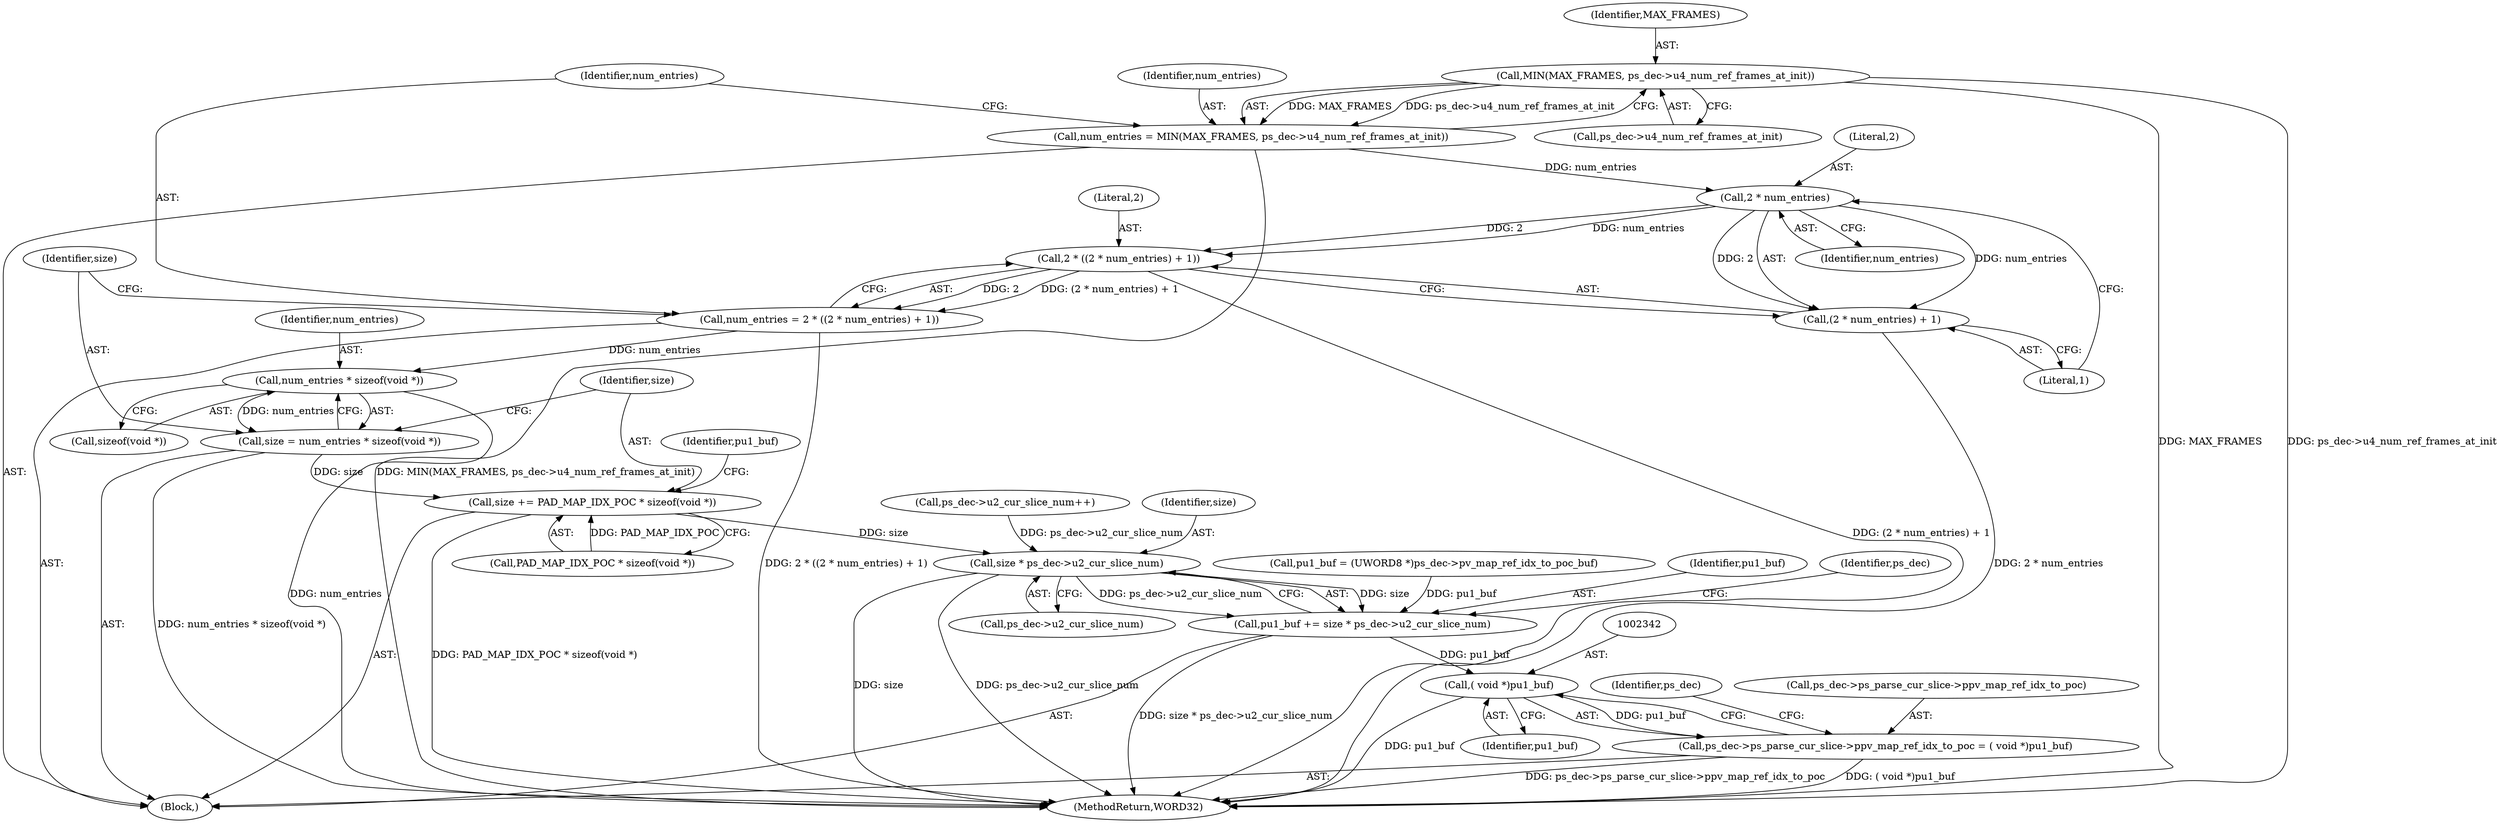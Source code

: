 digraph "0_Android_494561291a503840f385fbcd11d9bc5f4dc502b8_2@pointer" {
"1002295" [label="(Call,MIN(MAX_FRAMES, ps_dec->u4_num_ref_frames_at_init))"];
"1002293" [label="(Call,num_entries = MIN(MAX_FRAMES, ps_dec->u4_num_ref_frames_at_init))"];
"1002305" [label="(Call,2 * num_entries)"];
"1002302" [label="(Call,2 * ((2 * num_entries) + 1))"];
"1002300" [label="(Call,num_entries = 2 * ((2 * num_entries) + 1))"];
"1002311" [label="(Call,num_entries * sizeof(void *))"];
"1002309" [label="(Call,size = num_entries * sizeof(void *))"];
"1002315" [label="(Call,size += PAD_MAP_IDX_POC * sizeof(void *))"];
"1002330" [label="(Call,size * ps_dec->u2_cur_slice_num)"];
"1002328" [label="(Call,pu1_buf += size * ps_dec->u2_cur_slice_num)"];
"1002341" [label="(Call,( void *)pu1_buf)"];
"1002335" [label="(Call,ps_dec->ps_parse_cur_slice->ppv_map_ref_idx_to_poc = ( void *)pu1_buf)"];
"1002304" [label="(Call,(2 * num_entries) + 1)"];
"1002305" [label="(Call,2 * num_entries)"];
"1002332" [label="(Call,ps_dec->u2_cur_slice_num)"];
"1002341" [label="(Call,( void *)pu1_buf)"];
"1002304" [label="(Call,(2 * num_entries) + 1)"];
"1001128" [label="(Call,ps_dec->u2_cur_slice_num++)"];
"1002296" [label="(Identifier,MAX_FRAMES)"];
"1002335" [label="(Call,ps_dec->ps_parse_cur_slice->ppv_map_ref_idx_to_poc = ( void *)pu1_buf)"];
"1002328" [label="(Call,pu1_buf += size * ps_dec->u2_cur_slice_num)"];
"1002330" [label="(Call,size * ps_dec->u2_cur_slice_num)"];
"1002312" [label="(Identifier,num_entries)"];
"1002336" [label="(Call,ps_dec->ps_parse_cur_slice->ppv_map_ref_idx_to_poc)"];
"1002293" [label="(Call,num_entries = MIN(MAX_FRAMES, ps_dec->u4_num_ref_frames_at_init))"];
"1002308" [label="(Literal,1)"];
"1002321" [label="(Call,pu1_buf = (UWORD8 *)ps_dec->pv_map_ref_idx_to_poc_buf)"];
"1002331" [label="(Identifier,size)"];
"1002311" [label="(Call,num_entries * sizeof(void *))"];
"1002307" [label="(Identifier,num_entries)"];
"1002297" [label="(Call,ps_dec->u4_num_ref_frames_at_init)"];
"1002294" [label="(Identifier,num_entries)"];
"1002300" [label="(Call,num_entries = 2 * ((2 * num_entries) + 1))"];
"1002310" [label="(Identifier,size)"];
"1002303" [label="(Literal,2)"];
"1002329" [label="(Identifier,pu1_buf)"];
"1002317" [label="(Call,PAD_MAP_IDX_POC * sizeof(void *))"];
"1002316" [label="(Identifier,size)"];
"1002289" [label="(Block,)"];
"1002313" [label="(Call,sizeof(void *))"];
"1002322" [label="(Identifier,pu1_buf)"];
"1002544" [label="(MethodReturn,WORD32)"];
"1002302" [label="(Call,2 * ((2 * num_entries) + 1))"];
"1002338" [label="(Identifier,ps_dec)"];
"1002346" [label="(Identifier,ps_dec)"];
"1002343" [label="(Identifier,pu1_buf)"];
"1002315" [label="(Call,size += PAD_MAP_IDX_POC * sizeof(void *))"];
"1002295" [label="(Call,MIN(MAX_FRAMES, ps_dec->u4_num_ref_frames_at_init))"];
"1002301" [label="(Identifier,num_entries)"];
"1002306" [label="(Literal,2)"];
"1002309" [label="(Call,size = num_entries * sizeof(void *))"];
"1002295" -> "1002293"  [label="AST: "];
"1002295" -> "1002297"  [label="CFG: "];
"1002296" -> "1002295"  [label="AST: "];
"1002297" -> "1002295"  [label="AST: "];
"1002293" -> "1002295"  [label="CFG: "];
"1002295" -> "1002544"  [label="DDG: ps_dec->u4_num_ref_frames_at_init"];
"1002295" -> "1002544"  [label="DDG: MAX_FRAMES"];
"1002295" -> "1002293"  [label="DDG: MAX_FRAMES"];
"1002295" -> "1002293"  [label="DDG: ps_dec->u4_num_ref_frames_at_init"];
"1002293" -> "1002289"  [label="AST: "];
"1002294" -> "1002293"  [label="AST: "];
"1002301" -> "1002293"  [label="CFG: "];
"1002293" -> "1002544"  [label="DDG: MIN(MAX_FRAMES, ps_dec->u4_num_ref_frames_at_init)"];
"1002293" -> "1002305"  [label="DDG: num_entries"];
"1002305" -> "1002304"  [label="AST: "];
"1002305" -> "1002307"  [label="CFG: "];
"1002306" -> "1002305"  [label="AST: "];
"1002307" -> "1002305"  [label="AST: "];
"1002308" -> "1002305"  [label="CFG: "];
"1002305" -> "1002302"  [label="DDG: 2"];
"1002305" -> "1002302"  [label="DDG: num_entries"];
"1002305" -> "1002304"  [label="DDG: 2"];
"1002305" -> "1002304"  [label="DDG: num_entries"];
"1002302" -> "1002300"  [label="AST: "];
"1002302" -> "1002304"  [label="CFG: "];
"1002303" -> "1002302"  [label="AST: "];
"1002304" -> "1002302"  [label="AST: "];
"1002300" -> "1002302"  [label="CFG: "];
"1002302" -> "1002544"  [label="DDG: (2 * num_entries) + 1"];
"1002302" -> "1002300"  [label="DDG: 2"];
"1002302" -> "1002300"  [label="DDG: (2 * num_entries) + 1"];
"1002300" -> "1002289"  [label="AST: "];
"1002301" -> "1002300"  [label="AST: "];
"1002310" -> "1002300"  [label="CFG: "];
"1002300" -> "1002544"  [label="DDG: 2 * ((2 * num_entries) + 1)"];
"1002300" -> "1002311"  [label="DDG: num_entries"];
"1002311" -> "1002309"  [label="AST: "];
"1002311" -> "1002313"  [label="CFG: "];
"1002312" -> "1002311"  [label="AST: "];
"1002313" -> "1002311"  [label="AST: "];
"1002309" -> "1002311"  [label="CFG: "];
"1002311" -> "1002544"  [label="DDG: num_entries"];
"1002311" -> "1002309"  [label="DDG: num_entries"];
"1002309" -> "1002289"  [label="AST: "];
"1002310" -> "1002309"  [label="AST: "];
"1002316" -> "1002309"  [label="CFG: "];
"1002309" -> "1002544"  [label="DDG: num_entries * sizeof(void *)"];
"1002309" -> "1002315"  [label="DDG: size"];
"1002315" -> "1002289"  [label="AST: "];
"1002315" -> "1002317"  [label="CFG: "];
"1002316" -> "1002315"  [label="AST: "];
"1002317" -> "1002315"  [label="AST: "];
"1002322" -> "1002315"  [label="CFG: "];
"1002315" -> "1002544"  [label="DDG: PAD_MAP_IDX_POC * sizeof(void *)"];
"1002317" -> "1002315"  [label="DDG: PAD_MAP_IDX_POC"];
"1002315" -> "1002330"  [label="DDG: size"];
"1002330" -> "1002328"  [label="AST: "];
"1002330" -> "1002332"  [label="CFG: "];
"1002331" -> "1002330"  [label="AST: "];
"1002332" -> "1002330"  [label="AST: "];
"1002328" -> "1002330"  [label="CFG: "];
"1002330" -> "1002544"  [label="DDG: size"];
"1002330" -> "1002544"  [label="DDG: ps_dec->u2_cur_slice_num"];
"1002330" -> "1002328"  [label="DDG: size"];
"1002330" -> "1002328"  [label="DDG: ps_dec->u2_cur_slice_num"];
"1001128" -> "1002330"  [label="DDG: ps_dec->u2_cur_slice_num"];
"1002328" -> "1002289"  [label="AST: "];
"1002329" -> "1002328"  [label="AST: "];
"1002338" -> "1002328"  [label="CFG: "];
"1002328" -> "1002544"  [label="DDG: size * ps_dec->u2_cur_slice_num"];
"1002321" -> "1002328"  [label="DDG: pu1_buf"];
"1002328" -> "1002341"  [label="DDG: pu1_buf"];
"1002341" -> "1002335"  [label="AST: "];
"1002341" -> "1002343"  [label="CFG: "];
"1002342" -> "1002341"  [label="AST: "];
"1002343" -> "1002341"  [label="AST: "];
"1002335" -> "1002341"  [label="CFG: "];
"1002341" -> "1002544"  [label="DDG: pu1_buf"];
"1002341" -> "1002335"  [label="DDG: pu1_buf"];
"1002335" -> "1002289"  [label="AST: "];
"1002336" -> "1002335"  [label="AST: "];
"1002346" -> "1002335"  [label="CFG: "];
"1002335" -> "1002544"  [label="DDG: ps_dec->ps_parse_cur_slice->ppv_map_ref_idx_to_poc"];
"1002335" -> "1002544"  [label="DDG: ( void *)pu1_buf"];
"1002304" -> "1002308"  [label="CFG: "];
"1002308" -> "1002304"  [label="AST: "];
"1002304" -> "1002544"  [label="DDG: 2 * num_entries"];
}
